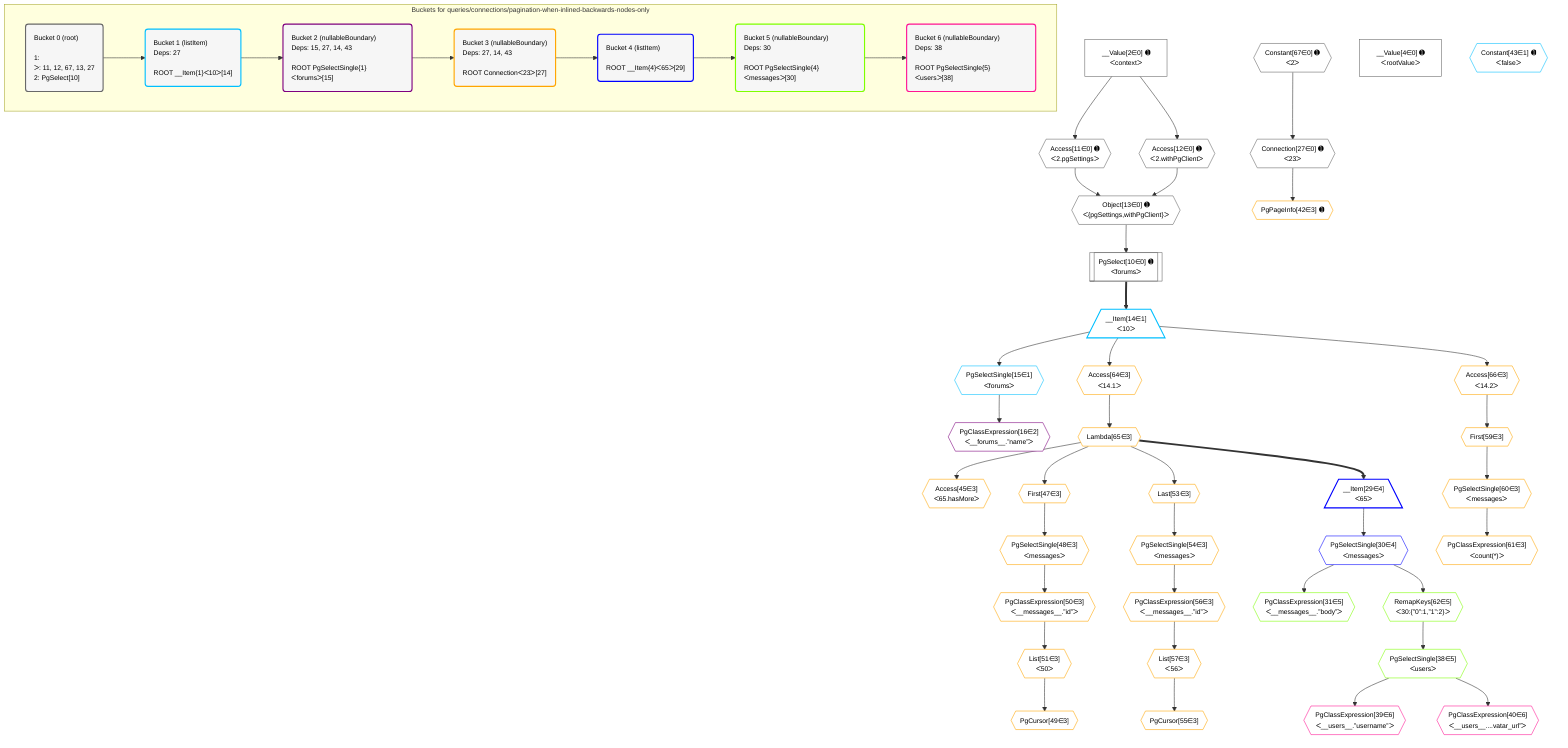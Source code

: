 %%{init: {'themeVariables': { 'fontSize': '12px'}}}%%
graph TD
    classDef path fill:#eee,stroke:#000,color:#000
    classDef plan fill:#fff,stroke-width:1px,color:#000
    classDef itemplan fill:#fff,stroke-width:2px,color:#000
    classDef unbatchedplan fill:#dff,stroke-width:1px,color:#000
    classDef sideeffectplan fill:#fcc,stroke-width:2px,color:#000
    classDef bucket fill:#f6f6f6,color:#000,stroke-width:2px,text-align:left


    %% plan dependencies
    Object13{{"Object[13∈0] ➊<br />ᐸ{pgSettings,withPgClient}ᐳ"}}:::plan
    Access11{{"Access[11∈0] ➊<br />ᐸ2.pgSettingsᐳ"}}:::plan
    Access12{{"Access[12∈0] ➊<br />ᐸ2.withPgClientᐳ"}}:::plan
    Access11 & Access12 --> Object13
    PgSelect10[["PgSelect[10∈0] ➊<br />ᐸforumsᐳ"]]:::plan
    Object13 --> PgSelect10
    __Value2["__Value[2∈0] ➊<br />ᐸcontextᐳ"]:::plan
    __Value2 --> Access11
    __Value2 --> Access12
    Connection27{{"Connection[27∈0] ➊<br />ᐸ23ᐳ"}}:::plan
    Constant67{{"Constant[67∈0] ➊<br />ᐸ2ᐳ"}}:::plan
    Constant67 --> Connection27
    __Value4["__Value[4∈0] ➊<br />ᐸrootValueᐳ"]:::plan
    __Item14[/"__Item[14∈1]<br />ᐸ10ᐳ"\]:::itemplan
    PgSelect10 ==> __Item14
    PgSelectSingle15{{"PgSelectSingle[15∈1]<br />ᐸforumsᐳ"}}:::plan
    __Item14 --> PgSelectSingle15
    Constant43{{"Constant[43∈1] ➊<br />ᐸfalseᐳ"}}:::plan
    PgClassExpression16{{"PgClassExpression[16∈2]<br />ᐸ__forums__.”name”ᐳ"}}:::plan
    PgSelectSingle15 --> PgClassExpression16
    PgPageInfo42{{"PgPageInfo[42∈3] ➊"}}:::plan
    Connection27 --> PgPageInfo42
    Access45{{"Access[45∈3]<br />ᐸ65.hasMoreᐳ"}}:::plan
    Lambda65{{"Lambda[65∈3]"}}:::plan
    Lambda65 --> Access45
    First47{{"First[47∈3]"}}:::plan
    Lambda65 --> First47
    PgSelectSingle48{{"PgSelectSingle[48∈3]<br />ᐸmessagesᐳ"}}:::plan
    First47 --> PgSelectSingle48
    PgCursor49{{"PgCursor[49∈3]"}}:::plan
    List51{{"List[51∈3]<br />ᐸ50ᐳ"}}:::plan
    List51 --> PgCursor49
    PgClassExpression50{{"PgClassExpression[50∈3]<br />ᐸ__messages__.”id”ᐳ"}}:::plan
    PgSelectSingle48 --> PgClassExpression50
    PgClassExpression50 --> List51
    Last53{{"Last[53∈3]"}}:::plan
    Lambda65 --> Last53
    PgSelectSingle54{{"PgSelectSingle[54∈3]<br />ᐸmessagesᐳ"}}:::plan
    Last53 --> PgSelectSingle54
    PgCursor55{{"PgCursor[55∈3]"}}:::plan
    List57{{"List[57∈3]<br />ᐸ56ᐳ"}}:::plan
    List57 --> PgCursor55
    PgClassExpression56{{"PgClassExpression[56∈3]<br />ᐸ__messages__.”id”ᐳ"}}:::plan
    PgSelectSingle54 --> PgClassExpression56
    PgClassExpression56 --> List57
    First59{{"First[59∈3]"}}:::plan
    Access66{{"Access[66∈3]<br />ᐸ14.2ᐳ"}}:::plan
    Access66 --> First59
    PgSelectSingle60{{"PgSelectSingle[60∈3]<br />ᐸmessagesᐳ"}}:::plan
    First59 --> PgSelectSingle60
    PgClassExpression61{{"PgClassExpression[61∈3]<br />ᐸcount(*)ᐳ"}}:::plan
    PgSelectSingle60 --> PgClassExpression61
    Access64{{"Access[64∈3]<br />ᐸ14.1ᐳ"}}:::plan
    __Item14 --> Access64
    Access64 --> Lambda65
    __Item14 --> Access66
    __Item29[/"__Item[29∈4]<br />ᐸ65ᐳ"\]:::itemplan
    Lambda65 ==> __Item29
    PgSelectSingle30{{"PgSelectSingle[30∈4]<br />ᐸmessagesᐳ"}}:::plan
    __Item29 --> PgSelectSingle30
    PgClassExpression31{{"PgClassExpression[31∈5]<br />ᐸ__messages__.”body”ᐳ"}}:::plan
    PgSelectSingle30 --> PgClassExpression31
    PgSelectSingle38{{"PgSelectSingle[38∈5]<br />ᐸusersᐳ"}}:::plan
    RemapKeys62{{"RemapKeys[62∈5]<br />ᐸ30:{”0”:1,”1”:2}ᐳ"}}:::plan
    RemapKeys62 --> PgSelectSingle38
    PgSelectSingle30 --> RemapKeys62
    PgClassExpression39{{"PgClassExpression[39∈6]<br />ᐸ__users__.”username”ᐳ"}}:::plan
    PgSelectSingle38 --> PgClassExpression39
    PgClassExpression40{{"PgClassExpression[40∈6]<br />ᐸ__users__....vatar_url”ᐳ"}}:::plan
    PgSelectSingle38 --> PgClassExpression40

    %% define steps

    subgraph "Buckets for queries/connections/pagination-when-inlined-backwards-nodes-only"
    Bucket0("Bucket 0 (root)<br /><br />1: <br />ᐳ: 11, 12, 67, 13, 27<br />2: PgSelect[10]"):::bucket
    classDef bucket0 stroke:#696969
    class Bucket0,__Value2,__Value4,PgSelect10,Access11,Access12,Object13,Connection27,Constant67 bucket0
    Bucket1("Bucket 1 (listItem)<br />Deps: 27<br /><br />ROOT __Item{1}ᐸ10ᐳ[14]"):::bucket
    classDef bucket1 stroke:#00bfff
    class Bucket1,__Item14,PgSelectSingle15,Constant43 bucket1
    Bucket2("Bucket 2 (nullableBoundary)<br />Deps: 15, 27, 14, 43<br /><br />ROOT PgSelectSingle{1}ᐸforumsᐳ[15]"):::bucket
    classDef bucket2 stroke:#7f007f
    class Bucket2,PgClassExpression16 bucket2
    Bucket3("Bucket 3 (nullableBoundary)<br />Deps: 27, 14, 43<br /><br />ROOT Connectionᐸ23ᐳ[27]"):::bucket
    classDef bucket3 stroke:#ffa500
    class Bucket3,PgPageInfo42,Access45,First47,PgSelectSingle48,PgCursor49,PgClassExpression50,List51,Last53,PgSelectSingle54,PgCursor55,PgClassExpression56,List57,First59,PgSelectSingle60,PgClassExpression61,Access64,Lambda65,Access66 bucket3
    Bucket4("Bucket 4 (listItem)<br /><br />ROOT __Item{4}ᐸ65ᐳ[29]"):::bucket
    classDef bucket4 stroke:#0000ff
    class Bucket4,__Item29,PgSelectSingle30 bucket4
    Bucket5("Bucket 5 (nullableBoundary)<br />Deps: 30<br /><br />ROOT PgSelectSingle{4}ᐸmessagesᐳ[30]"):::bucket
    classDef bucket5 stroke:#7fff00
    class Bucket5,PgClassExpression31,PgSelectSingle38,RemapKeys62 bucket5
    Bucket6("Bucket 6 (nullableBoundary)<br />Deps: 38<br /><br />ROOT PgSelectSingle{5}ᐸusersᐳ[38]"):::bucket
    classDef bucket6 stroke:#ff1493
    class Bucket6,PgClassExpression39,PgClassExpression40 bucket6
    Bucket0 --> Bucket1
    Bucket1 --> Bucket2
    Bucket2 --> Bucket3
    Bucket3 --> Bucket4
    Bucket4 --> Bucket5
    Bucket5 --> Bucket6
    end